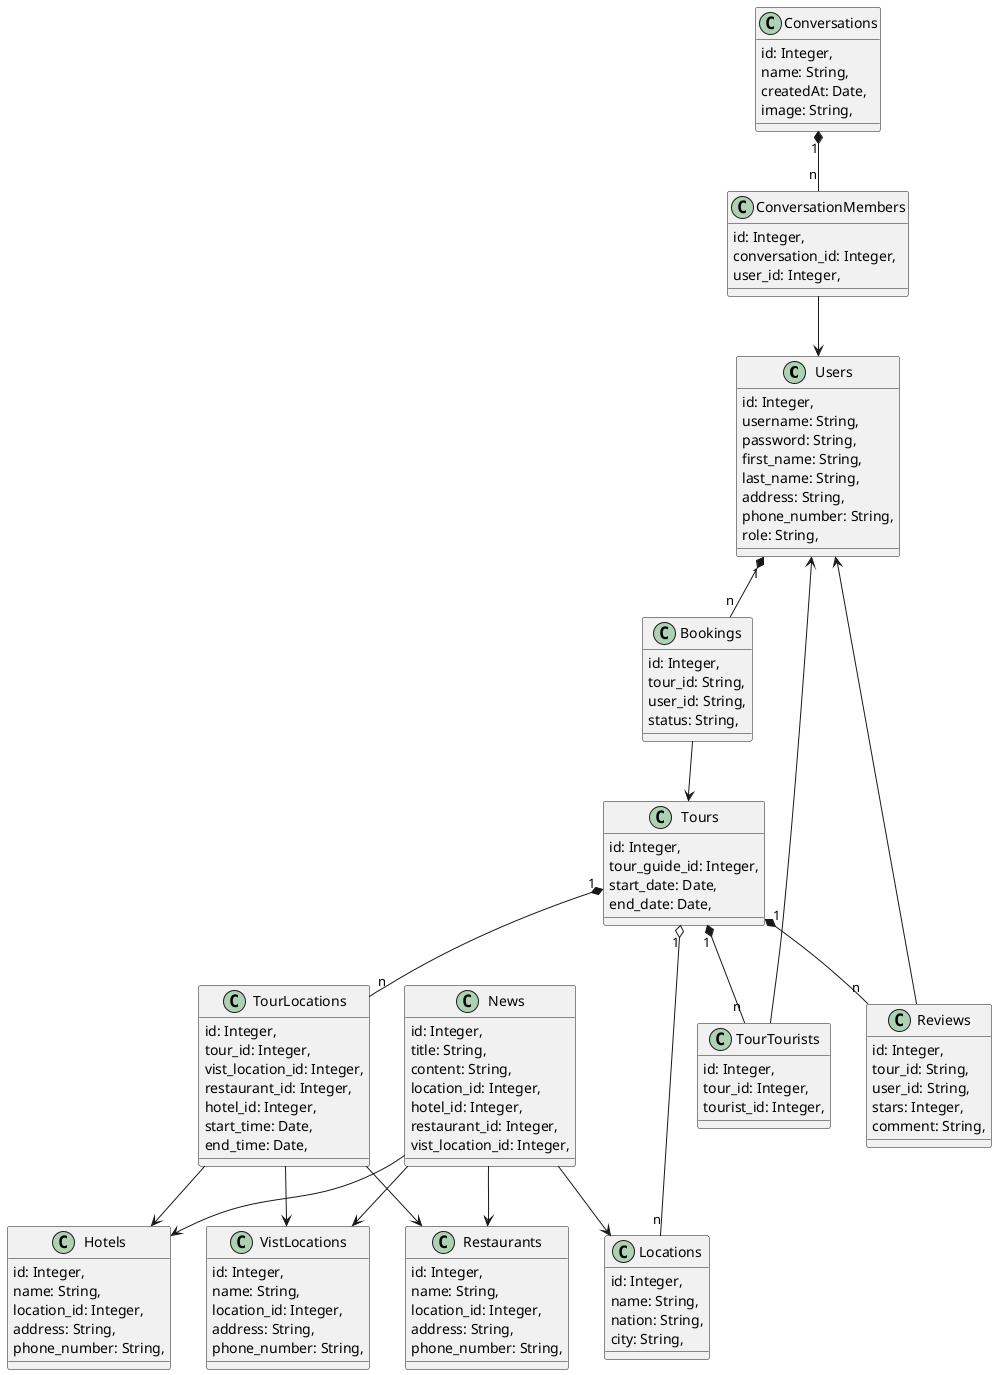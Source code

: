 @startuml class_diagram

class Users {
    id: Integer,
    username: String,
    password: String,
    first_name: String,
    last_name: String,
    address: String,
    phone_number: String,
    role: String,
}

class Locations {
    id: Integer,
    name: String,
    nation: String,
    city: String,
}

class Restaurants {
    id: Integer,
    name: String,
    location_id: Integer,
    address: String,
    phone_number: String,
}

class Hotels {
    id: Integer,
    name: String,
    location_id: Integer,
    address: String,
    phone_number: String,
}

class VistLocations {
    id: Integer,
    name: String,
    location_id: Integer,
    address: String,
    phone_number: String,
}

class Tours {
    id: Integer,
    tour_guide_id: Integer,
    start_date: Date,
    end_date: Date,
}

class TourLocations {
    id: Integer,
    tour_id: Integer,
    vist_location_id: Integer,
    restaurant_id: Integer,
    hotel_id: Integer,
    start_time: Date,
    end_time: Date,
}

class TourTourists {
    id: Integer,
    tour_id: Integer,
    tourist_id: Integer,
}

class Reviews {
    id: Integer,
    tour_id: String,
    user_id: String,
    stars: Integer,
    comment: String,
}

class Conversations {
    id: Integer,
    name: String,
    createdAt: Date,
    image: String,
}

class ConversationMembers {
    id: Integer,
    conversation_id: Integer,
    user_id: Integer,
}

class News {
    id: Integer,
    title: String,
    content: String,
    location_id: Integer,
    hotel_id: Integer,
    restaurant_id: Integer,
    vist_location_id: Integer,
}

class Bookings {
    id: Integer,
    tour_id: String,
    user_id: String,
    status: String,
}

Users "1" *-- "n" Bookings
Conversations "1" *-- "n" ConversationMembers
Tours "1" *-- "n" Reviews
Tours "1" *-- "n" TourTourists
Tours "1" *-- "n" TourLocations
Tours "1" o-- "n" Locations
News --> Locations
News --> Hotels
News --> Restaurants
News --> VistLocations
TourLocations --> Hotels
TourLocations --> Restaurants
TourLocations --> VistLocations
Reviews --> Users
TourTourists --> Users
ConversationMembers --> Users
Bookings --> Tours


@enduml
